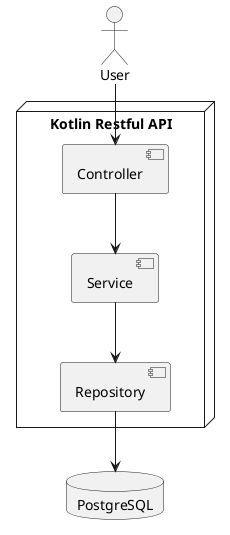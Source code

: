 @startuml

actor "User" as user
node "Kotlin Restful API" {
    component "Controller" as controller
    component "Service" as service
    component "Repository" as repository
}

database "PostgreSQL" as database

user --> controller
controller --> service
service --> repository
repository --> database

@enduml